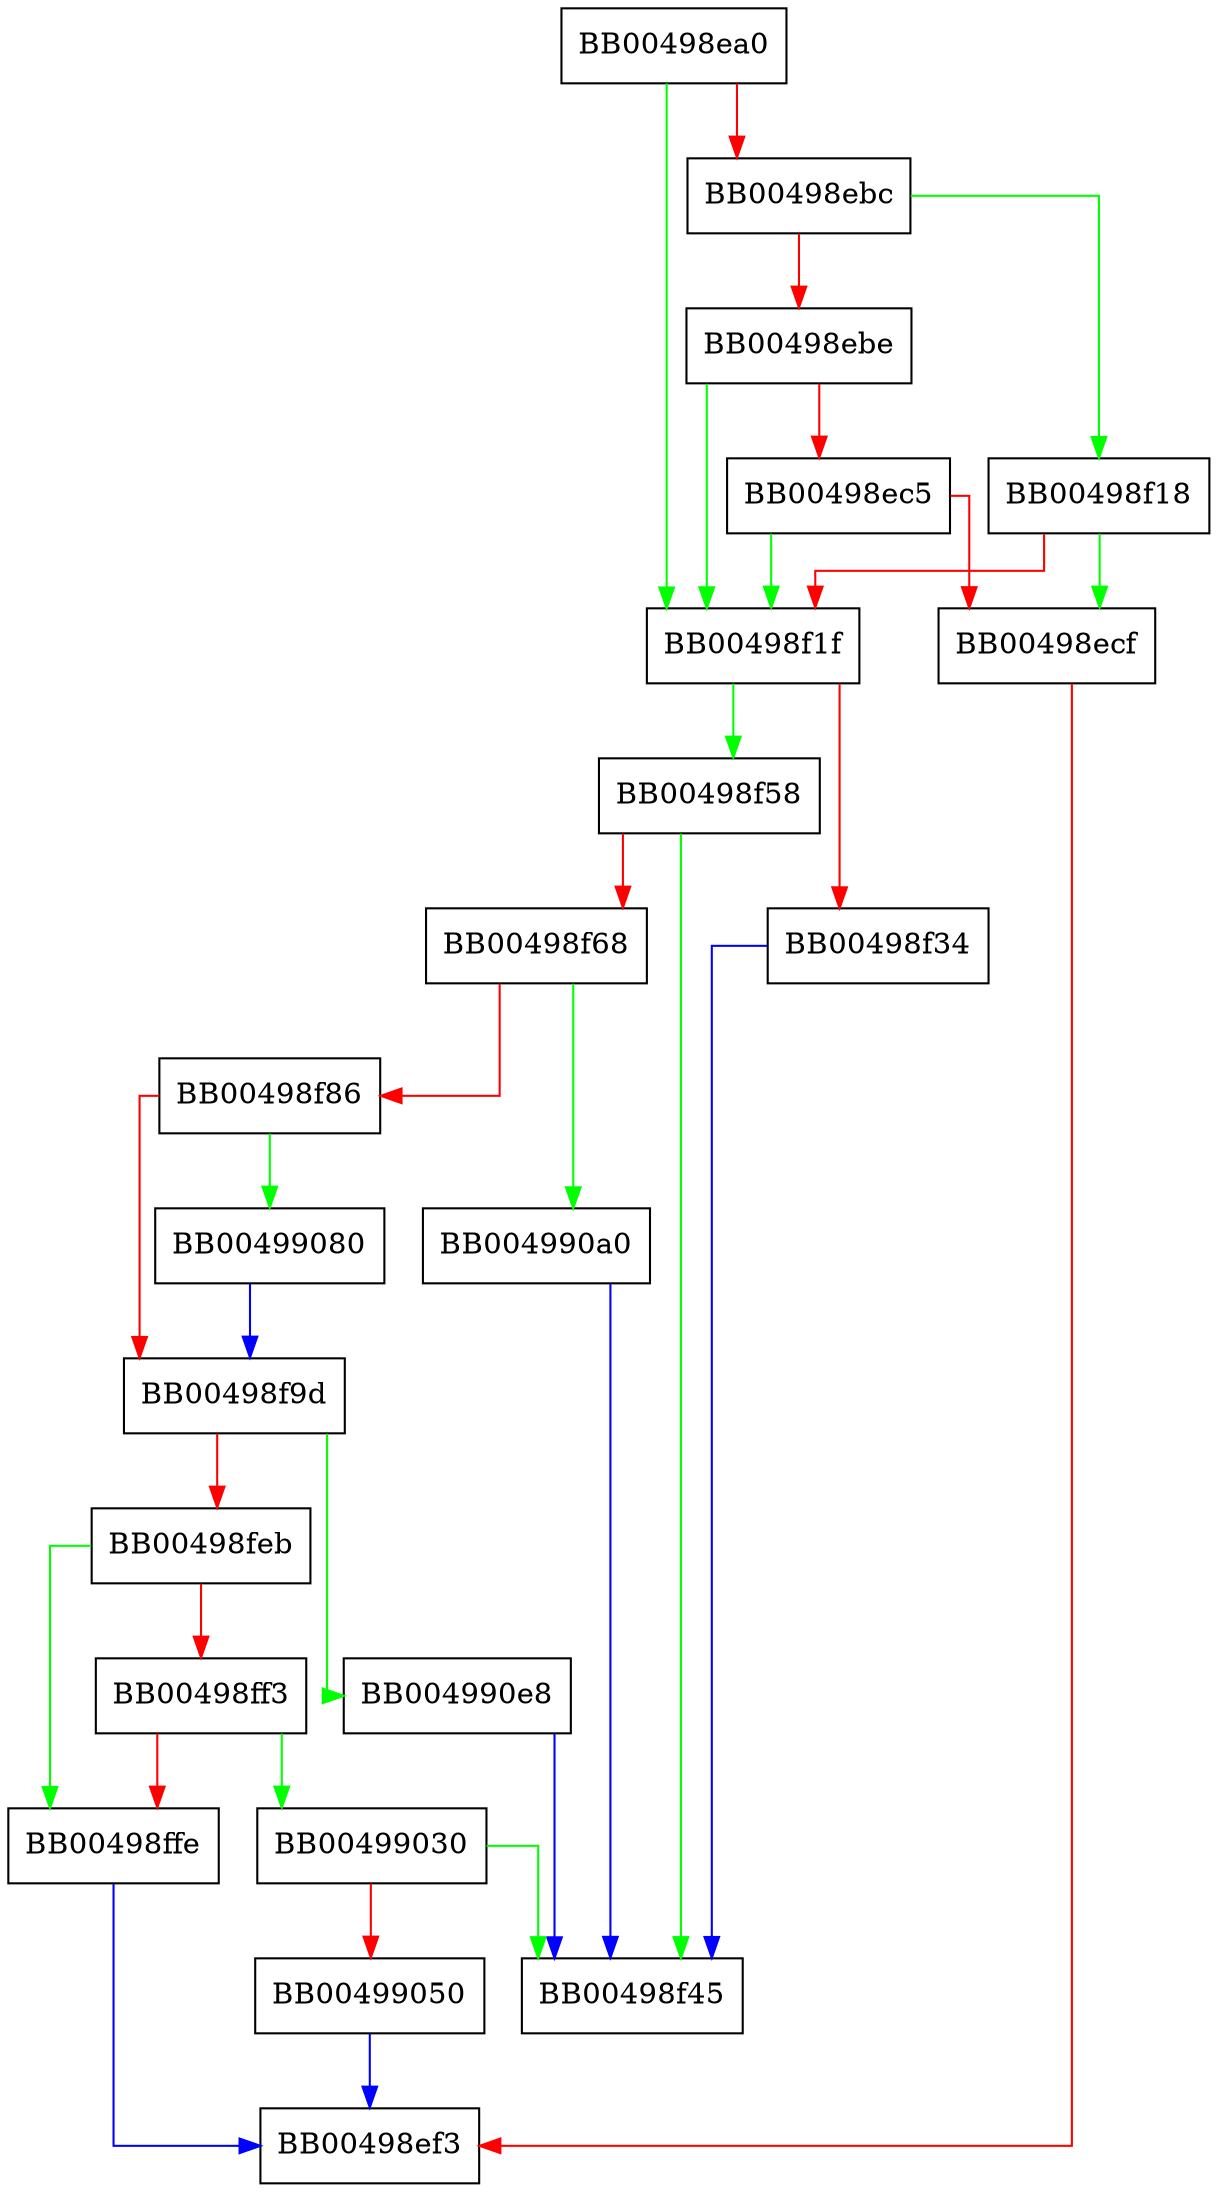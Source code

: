 digraph ssl_generate_session_id {
  node [shape="box"];
  graph [splines=ortho];
  BB00498ea0 -> BB00498f1f [color="green"];
  BB00498ea0 -> BB00498ebc [color="red"];
  BB00498ebc -> BB00498f18 [color="green"];
  BB00498ebc -> BB00498ebe [color="red"];
  BB00498ebe -> BB00498f1f [color="green"];
  BB00498ebe -> BB00498ec5 [color="red"];
  BB00498ec5 -> BB00498f1f [color="green"];
  BB00498ec5 -> BB00498ecf [color="red"];
  BB00498ecf -> BB00498ef3 [color="red"];
  BB00498f18 -> BB00498ecf [color="green"];
  BB00498f18 -> BB00498f1f [color="red"];
  BB00498f1f -> BB00498f58 [color="green"];
  BB00498f1f -> BB00498f34 [color="red"];
  BB00498f34 -> BB00498f45 [color="blue"];
  BB00498f58 -> BB00498f45 [color="green"];
  BB00498f58 -> BB00498f68 [color="red"];
  BB00498f68 -> BB004990a0 [color="green"];
  BB00498f68 -> BB00498f86 [color="red"];
  BB00498f86 -> BB00499080 [color="green"];
  BB00498f86 -> BB00498f9d [color="red"];
  BB00498f9d -> BB004990e8 [color="green"];
  BB00498f9d -> BB00498feb [color="red"];
  BB00498feb -> BB00498ffe [color="green"];
  BB00498feb -> BB00498ff3 [color="red"];
  BB00498ff3 -> BB00499030 [color="green"];
  BB00498ff3 -> BB00498ffe [color="red"];
  BB00498ffe -> BB00498ef3 [color="blue"];
  BB00499030 -> BB00498f45 [color="green"];
  BB00499030 -> BB00499050 [color="red"];
  BB00499050 -> BB00498ef3 [color="blue"];
  BB00499080 -> BB00498f9d [color="blue"];
  BB004990a0 -> BB00498f45 [color="blue"];
  BB004990e8 -> BB00498f45 [color="blue"];
}